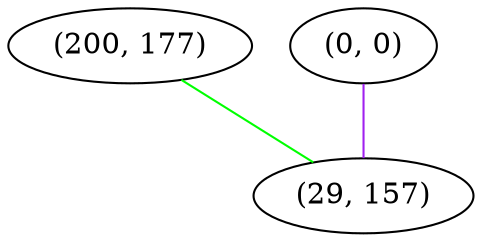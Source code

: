graph "" {
"(200, 177)";
"(0, 0)";
"(29, 157)";
"(200, 177)" -- "(29, 157)"  [color=green, key=0, weight=2];
"(0, 0)" -- "(29, 157)"  [color=purple, key=0, weight=4];
}

